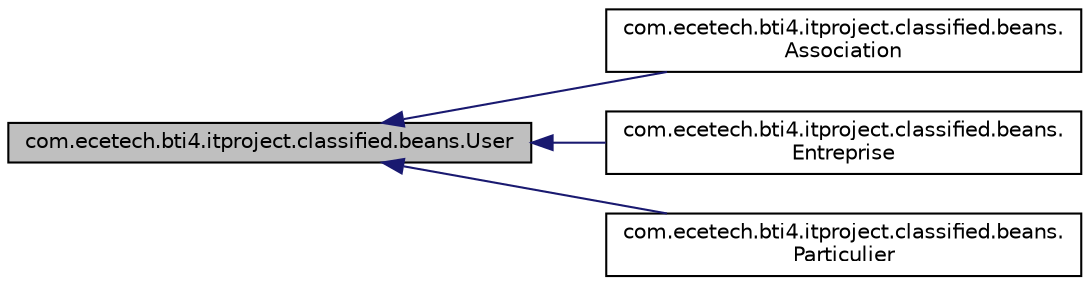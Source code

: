 digraph "com.ecetech.bti4.itproject.classified.beans.User"
{
  edge [fontname="Helvetica",fontsize="10",labelfontname="Helvetica",labelfontsize="10"];
  node [fontname="Helvetica",fontsize="10",shape=record];
  rankdir="LR";
  Node1 [label="com.ecetech.bti4.itproject.classified.beans.User",height=0.2,width=0.4,color="black", fillcolor="grey75", style="filled", fontcolor="black"];
  Node1 -> Node2 [dir="back",color="midnightblue",fontsize="10",style="solid"];
  Node2 [label="com.ecetech.bti4.itproject.classified.beans.\lAssociation",height=0.2,width=0.4,color="black", fillcolor="white", style="filled",URL="$classcom_1_1ecetech_1_1bti4_1_1itproject_1_1classified_1_1beans_1_1_association.html"];
  Node1 -> Node3 [dir="back",color="midnightblue",fontsize="10",style="solid"];
  Node3 [label="com.ecetech.bti4.itproject.classified.beans.\lEntreprise",height=0.2,width=0.4,color="black", fillcolor="white", style="filled",URL="$classcom_1_1ecetech_1_1bti4_1_1itproject_1_1classified_1_1beans_1_1_entreprise.html"];
  Node1 -> Node4 [dir="back",color="midnightblue",fontsize="10",style="solid"];
  Node4 [label="com.ecetech.bti4.itproject.classified.beans.\lParticulier",height=0.2,width=0.4,color="black", fillcolor="white", style="filled",URL="$classcom_1_1ecetech_1_1bti4_1_1itproject_1_1classified_1_1beans_1_1_particulier.html"];
}
